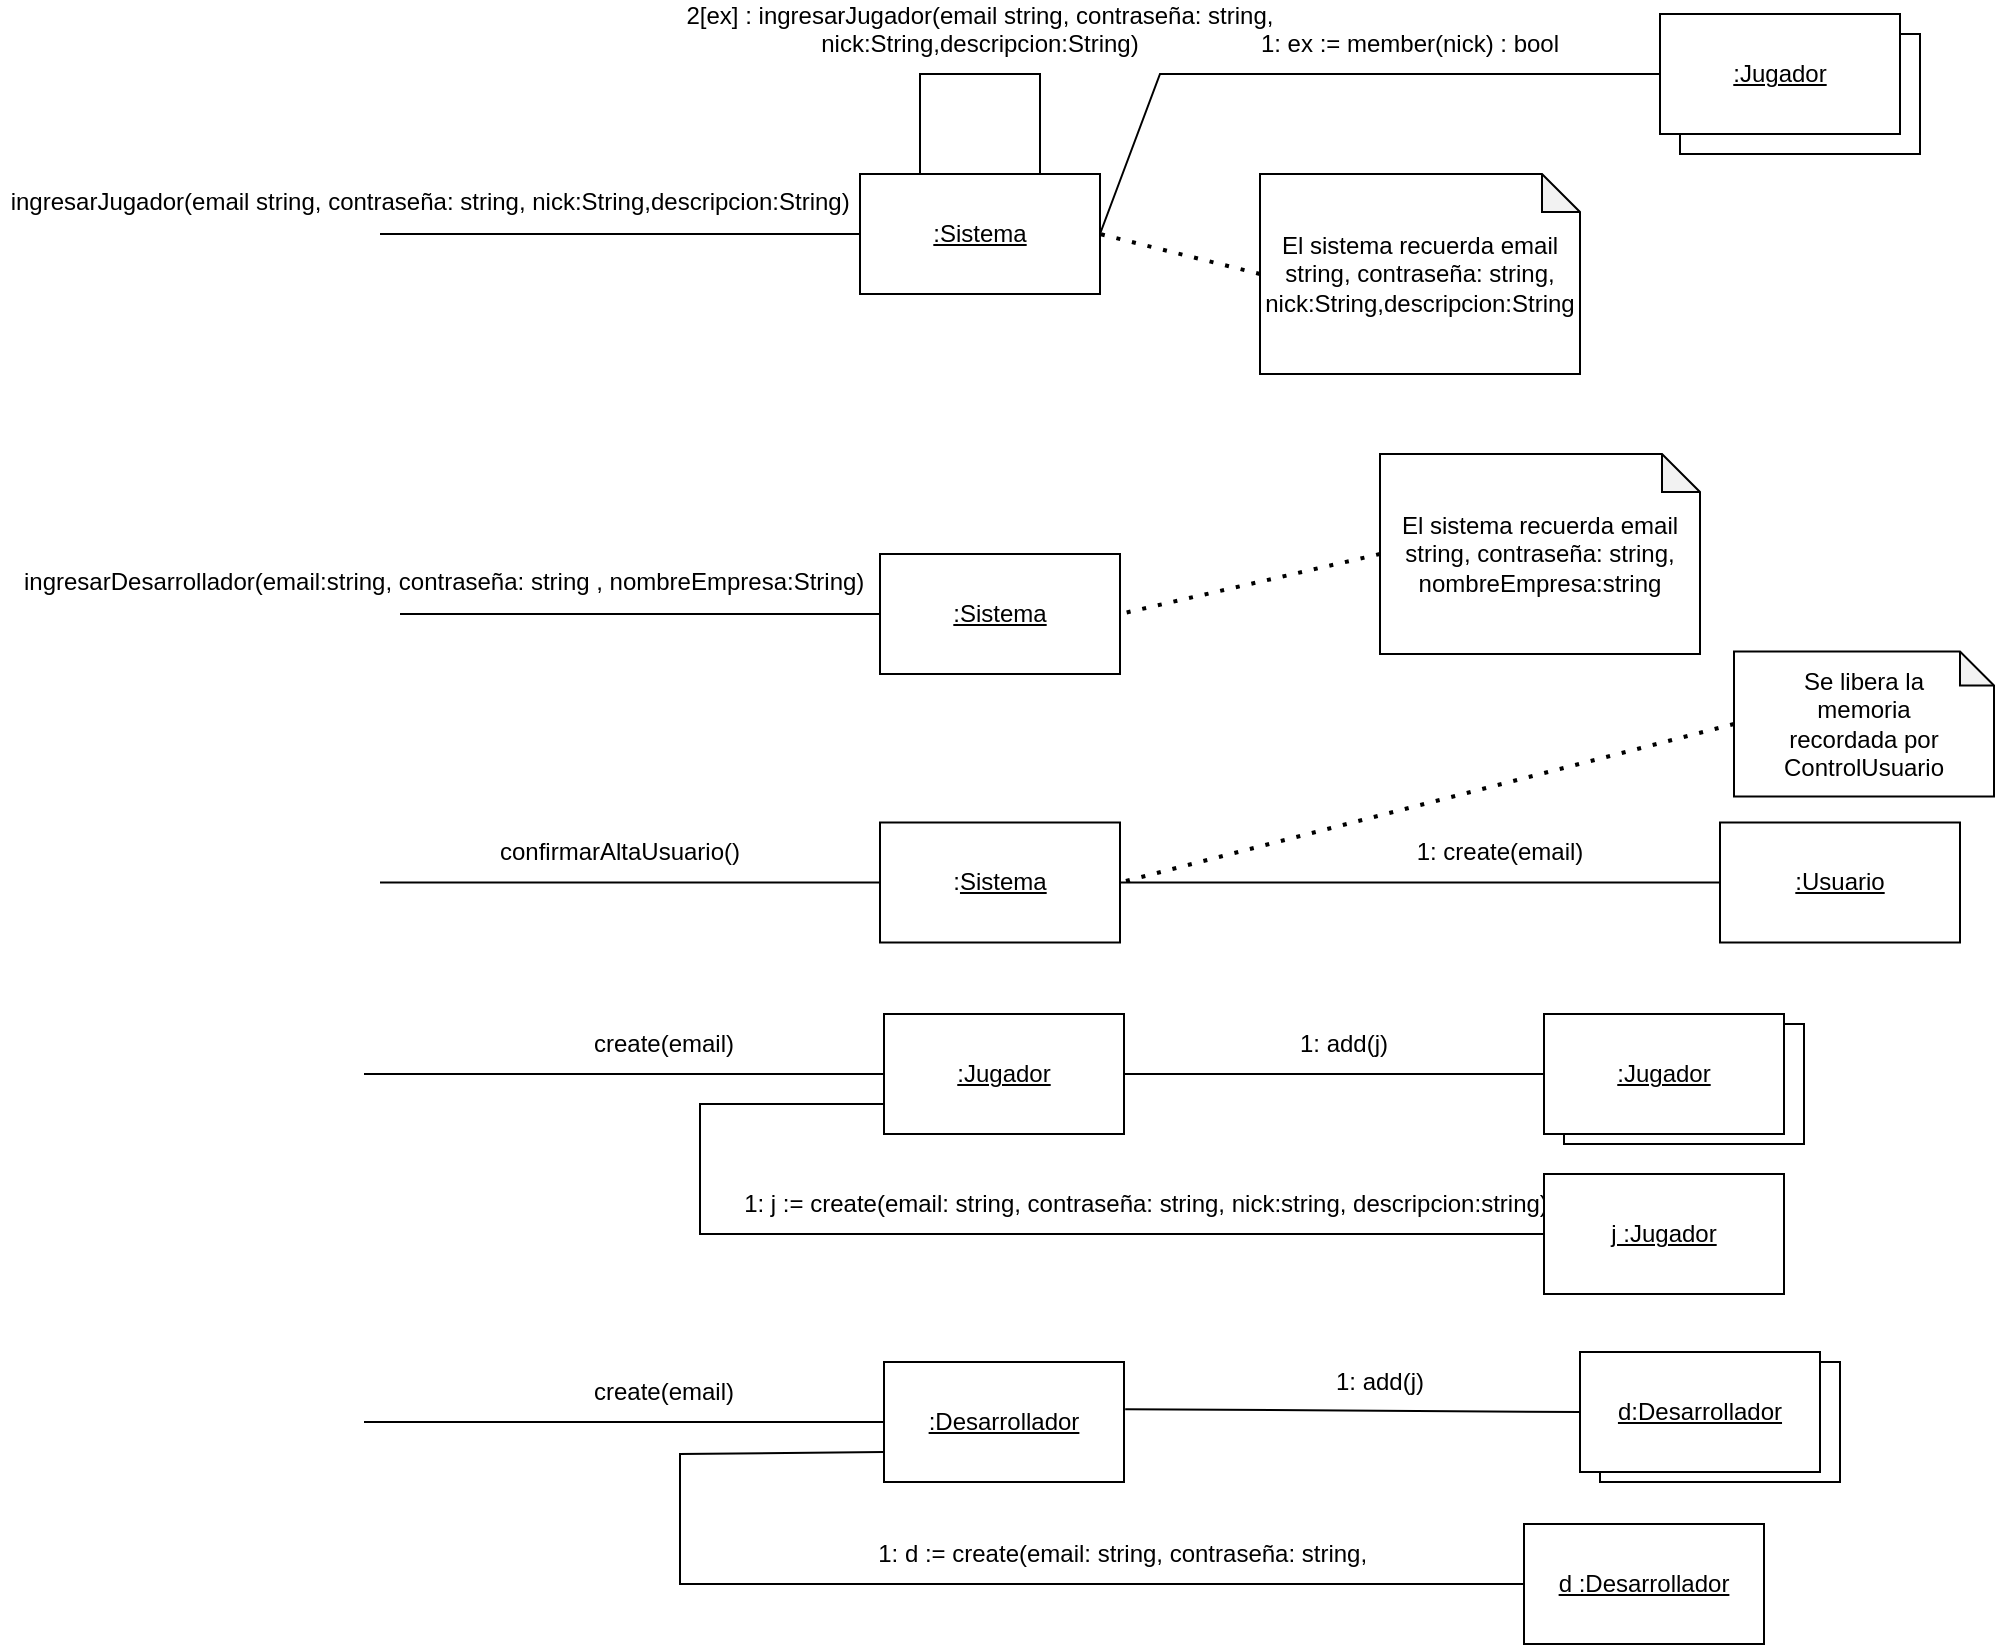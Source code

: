 <mxfile version="18.0.6" type="device"><diagram id="YKAVg9rmcfV_RmcnGZEN" name="Página-1"><mxGraphModel dx="2105" dy="649" grid="1" gridSize="10" guides="1" tooltips="1" connect="1" arrows="1" fold="1" page="1" pageScale="1" pageWidth="827" pageHeight="1169" math="0" shadow="0"><root><mxCell id="0"/><mxCell id="1" parent="0"/><mxCell id="14trF50bXuI_2LkwkROH-24" value="" style="rounded=0;whiteSpace=wrap;html=1;" parent="1" vertex="1"><mxGeometry x="260" y="300" width="120" height="60" as="geometry"/></mxCell><mxCell id="14trF50bXuI_2LkwkROH-25" value="&lt;u&gt;:Sistema&lt;/u&gt;" style="text;html=1;strokeColor=none;fillColor=none;align=center;verticalAlign=middle;whiteSpace=wrap;rounded=0;" parent="1" vertex="1"><mxGeometry x="290" y="315" width="60" height="30" as="geometry"/></mxCell><mxCell id="14trF50bXuI_2LkwkROH-26" value="" style="endArrow=none;html=1;rounded=0;entryX=0;entryY=0.5;entryDx=0;entryDy=0;" parent="1" target="14trF50bXuI_2LkwkROH-24" edge="1"><mxGeometry width="50" height="50" relative="1" as="geometry"><mxPoint x="20" y="330" as="sourcePoint"/><mxPoint x="590" y="200" as="targetPoint"/><Array as="points"><mxPoint x="60" y="330"/></Array></mxGeometry></mxCell><mxCell id="14trF50bXuI_2LkwkROH-30" value="&amp;nbsp;ingresarJugador(email string, contraseña: string, nick:String,descripcion:String)" style="text;whiteSpace=wrap;html=1;" parent="1" vertex="1"><mxGeometry x="-170" y="300" width="510" height="30" as="geometry"/></mxCell><mxCell id="14trF50bXuI_2LkwkROH-33" value="" style="rounded=0;whiteSpace=wrap;html=1;" parent="1" vertex="1"><mxGeometry x="670" y="230" width="120" height="60" as="geometry"/></mxCell><mxCell id="14trF50bXuI_2LkwkROH-34" value="" style="rounded=0;whiteSpace=wrap;html=1;" parent="1" vertex="1"><mxGeometry x="660" y="220" width="120" height="60" as="geometry"/></mxCell><mxCell id="14trF50bXuI_2LkwkROH-35" value="" style="endArrow=none;html=1;rounded=0;entryX=0;entryY=0.5;entryDx=0;entryDy=0;exitX=1;exitY=0.5;exitDx=0;exitDy=0;" parent="1" source="14trF50bXuI_2LkwkROH-24" edge="1"><mxGeometry width="50" height="50" relative="1" as="geometry"><mxPoint x="390" y="340" as="sourcePoint"/><mxPoint x="660" y="250" as="targetPoint"/><Array as="points"><mxPoint x="410" y="250"/></Array></mxGeometry></mxCell><mxCell id="14trF50bXuI_2LkwkROH-36" value="&lt;u&gt;:Jugador&lt;/u&gt;" style="text;html=1;strokeColor=none;fillColor=none;align=center;verticalAlign=middle;whiteSpace=wrap;rounded=0;" parent="1" vertex="1"><mxGeometry x="690" y="235" width="60" height="30" as="geometry"/></mxCell><mxCell id="14trF50bXuI_2LkwkROH-40" value="1: ex := member(nick) : bool" style="text;html=1;strokeColor=none;fillColor=none;align=center;verticalAlign=middle;whiteSpace=wrap;rounded=0;rotation=0;" parent="1" vertex="1"><mxGeometry x="440" y="220" width="190" height="30" as="geometry"/></mxCell><mxCell id="14trF50bXuI_2LkwkROH-56" value="" style="rounded=0;whiteSpace=wrap;html=1;" parent="1" vertex="1"><mxGeometry x="270" y="490" width="120" height="60" as="geometry"/></mxCell><mxCell id="14trF50bXuI_2LkwkROH-57" value="&lt;u&gt;:Sistema&lt;/u&gt;" style="text;html=1;strokeColor=none;fillColor=none;align=center;verticalAlign=middle;whiteSpace=wrap;rounded=0;" parent="1" vertex="1"><mxGeometry x="300" y="505" width="60" height="30" as="geometry"/></mxCell><mxCell id="14trF50bXuI_2LkwkROH-58" value="" style="endArrow=none;html=1;rounded=0;entryX=0;entryY=0.5;entryDx=0;entryDy=0;" parent="1" target="14trF50bXuI_2LkwkROH-56" edge="1"><mxGeometry width="50" height="50" relative="1" as="geometry"><mxPoint x="30" y="520" as="sourcePoint"/><mxPoint x="600" y="390" as="targetPoint"/><Array as="points"><mxPoint x="70" y="520"/></Array></mxGeometry></mxCell><mxCell id="14trF50bXuI_2LkwkROH-59" value="ingresarDesarrollador(email:string, contraseña: string , nombreEmpresa:String)" style="text;whiteSpace=wrap;html=1;" parent="1" vertex="1"><mxGeometry x="-160" y="490" width="540" height="30" as="geometry"/></mxCell><mxCell id="14trF50bXuI_2LkwkROH-82" value=":&lt;u&gt;Sistema&lt;/u&gt;" style="rounded=0;whiteSpace=wrap;html=1;" parent="1" vertex="1"><mxGeometry x="270" y="624.25" width="120" height="60" as="geometry"/></mxCell><mxCell id="14trF50bXuI_2LkwkROH-83" value="" style="endArrow=none;html=1;rounded=0;entryX=0;entryY=0.5;entryDx=0;entryDy=0;" parent="1" target="14trF50bXuI_2LkwkROH-82" edge="1"><mxGeometry width="50" height="50" relative="1" as="geometry"><mxPoint x="20" y="654.25" as="sourcePoint"/><mxPoint x="310" y="579.25" as="targetPoint"/></mxGeometry></mxCell><mxCell id="14trF50bXuI_2LkwkROH-84" value="confirmarAltaUsuario()" style="text;html=1;strokeColor=none;fillColor=none;align=center;verticalAlign=middle;whiteSpace=wrap;rounded=0;" parent="1" vertex="1"><mxGeometry x="110" y="624.25" width="60" height="30" as="geometry"/></mxCell><mxCell id="14trF50bXuI_2LkwkROH-85" value="" style="shape=note;whiteSpace=wrap;html=1;backgroundOutline=1;darkOpacity=0.05;size=17;" parent="1" vertex="1"><mxGeometry x="697" y="538.75" width="130" height="72.5" as="geometry"/></mxCell><mxCell id="14trF50bXuI_2LkwkROH-86" value="Se libera la memoria recordada por ControlUsuario" style="text;html=1;strokeColor=none;fillColor=none;align=center;verticalAlign=middle;whiteSpace=wrap;rounded=0;" parent="1" vertex="1"><mxGeometry x="732" y="560" width="60" height="30" as="geometry"/></mxCell><mxCell id="14trF50bXuI_2LkwkROH-87" value="" style="endArrow=none;dashed=1;html=1;dashPattern=1 3;strokeWidth=2;rounded=0;exitX=0;exitY=0.5;exitDx=0;exitDy=0;exitPerimeter=0;entryX=1;entryY=0.5;entryDx=0;entryDy=0;" parent="1" source="14trF50bXuI_2LkwkROH-85" target="14trF50bXuI_2LkwkROH-82" edge="1"><mxGeometry width="50" height="50" relative="1" as="geometry"><mxPoint x="880" y="868.75" as="sourcePoint"/><mxPoint x="510" y="601.25" as="targetPoint"/></mxGeometry></mxCell><mxCell id="14trF50bXuI_2LkwkROH-93" value="&lt;u&gt;:Usuario&lt;/u&gt;" style="rounded=0;whiteSpace=wrap;html=1;" parent="1" vertex="1"><mxGeometry x="690" y="624.25" width="120" height="60" as="geometry"/></mxCell><mxCell id="14trF50bXuI_2LkwkROH-94" value="" style="endArrow=none;html=1;rounded=0;entryX=0;entryY=0.5;entryDx=0;entryDy=0;exitX=1;exitY=0.5;exitDx=0;exitDy=0;" parent="1" source="14trF50bXuI_2LkwkROH-82" target="14trF50bXuI_2LkwkROH-93" edge="1"><mxGeometry width="50" height="50" relative="1" as="geometry"><mxPoint x="430" y="559" as="sourcePoint"/><mxPoint x="730" y="579.25" as="targetPoint"/></mxGeometry></mxCell><mxCell id="14trF50bXuI_2LkwkROH-95" value="1: create(email)" style="text;html=1;strokeColor=none;fillColor=none;align=center;verticalAlign=middle;whiteSpace=wrap;rounded=0;" parent="1" vertex="1"><mxGeometry x="530" y="624.25" width="100" height="30" as="geometry"/></mxCell><mxCell id="14trF50bXuI_2LkwkROH-110" value="&lt;u&gt;:Jugador&lt;/u&gt;" style="rounded=0;whiteSpace=wrap;html=1;" parent="1" vertex="1"><mxGeometry x="272" y="720" width="120" height="60" as="geometry"/></mxCell><mxCell id="14trF50bXuI_2LkwkROH-111" value="" style="endArrow=none;html=1;rounded=0;entryX=0;entryY=0.5;entryDx=0;entryDy=0;exitX=1;exitY=0.5;exitDx=0;exitDy=0;" parent="1" target="14trF50bXuI_2LkwkROH-110" edge="1"><mxGeometry width="50" height="50" relative="1" as="geometry"><mxPoint x="12" y="750" as="sourcePoint"/><mxPoint x="312" y="675" as="targetPoint"/></mxGeometry></mxCell><mxCell id="14trF50bXuI_2LkwkROH-112" value="create(email)" style="text;html=1;strokeColor=none;fillColor=none;align=center;verticalAlign=middle;whiteSpace=wrap;rounded=0;" parent="1" vertex="1"><mxGeometry x="112" y="720" width="100" height="30" as="geometry"/></mxCell><mxCell id="14trF50bXuI_2LkwkROH-113" value="" style="rounded=0;whiteSpace=wrap;html=1;" parent="1" vertex="1"><mxGeometry x="612" y="725" width="120" height="60" as="geometry"/></mxCell><mxCell id="14trF50bXuI_2LkwkROH-114" value="" style="endArrow=none;html=1;rounded=0;entryX=0;entryY=0.5;entryDx=0;entryDy=0;exitX=0;exitY=0.75;exitDx=0;exitDy=0;" parent="1" source="14trF50bXuI_2LkwkROH-110" target="14trF50bXuI_2LkwkROH-145" edge="1"><mxGeometry width="50" height="50" relative="1" as="geometry"><mxPoint x="180" y="770" as="sourcePoint"/><mxPoint x="592" y="830" as="targetPoint"/><Array as="points"><mxPoint x="180" y="765"/><mxPoint x="180" y="830"/></Array></mxGeometry></mxCell><mxCell id="14trF50bXuI_2LkwkROH-115" value="1: j := create(email: string, contraseña: string, nick:string, descripcion:string)" style="text;html=1;strokeColor=none;fillColor=none;align=center;verticalAlign=middle;whiteSpace=wrap;rounded=0;" parent="1" vertex="1"><mxGeometry x="194" y="800" width="418" height="30" as="geometry"/></mxCell><mxCell id="14trF50bXuI_2LkwkROH-116" value="&lt;u&gt;:Jugador&lt;/u&gt;" style="rounded=0;whiteSpace=wrap;html=1;" parent="1" vertex="1"><mxGeometry x="602" y="720" width="120" height="60" as="geometry"/></mxCell><mxCell id="14trF50bXuI_2LkwkROH-120" value="" style="endArrow=none;html=1;rounded=0;exitX=1;exitY=0.5;exitDx=0;exitDy=0;entryX=0;entryY=0.5;entryDx=0;entryDy=0;" parent="1" source="14trF50bXuI_2LkwkROH-110" target="14trF50bXuI_2LkwkROH-116" edge="1"><mxGeometry width="50" height="50" relative="1" as="geometry"><mxPoint x="372" y="720" as="sourcePoint"/><mxPoint x="422" y="670" as="targetPoint"/></mxGeometry></mxCell><mxCell id="14trF50bXuI_2LkwkROH-121" value="1: add(j)" style="text;html=1;strokeColor=none;fillColor=none;align=center;verticalAlign=middle;whiteSpace=wrap;rounded=0;" parent="1" vertex="1"><mxGeometry x="452" y="720" width="100" height="30" as="geometry"/></mxCell><mxCell id="14trF50bXuI_2LkwkROH-122" value="&lt;u&gt;:Desarrollador&lt;/u&gt;" style="rounded=0;whiteSpace=wrap;html=1;" parent="1" vertex="1"><mxGeometry x="272" y="894" width="120" height="60" as="geometry"/></mxCell><mxCell id="14trF50bXuI_2LkwkROH-123" value="" style="endArrow=none;html=1;rounded=0;entryX=0;entryY=0.5;entryDx=0;entryDy=0;exitX=1;exitY=0.5;exitDx=0;exitDy=0;" parent="1" target="14trF50bXuI_2LkwkROH-122" edge="1"><mxGeometry width="50" height="50" relative="1" as="geometry"><mxPoint x="12" y="924" as="sourcePoint"/><mxPoint x="312" y="849" as="targetPoint"/></mxGeometry></mxCell><mxCell id="14trF50bXuI_2LkwkROH-124" value="create(email)" style="text;html=1;strokeColor=none;fillColor=none;align=center;verticalAlign=middle;whiteSpace=wrap;rounded=0;" parent="1" vertex="1"><mxGeometry x="112" y="894" width="100" height="30" as="geometry"/></mxCell><mxCell id="14trF50bXuI_2LkwkROH-145" value="&lt;u&gt;j :Jugador&lt;/u&gt;" style="rounded=0;whiteSpace=wrap;html=1;" parent="1" vertex="1"><mxGeometry x="602" y="800" width="120" height="60" as="geometry"/></mxCell><mxCell id="C1sDhdYpRaGLR7scAQZG-1" value="" style="endArrow=none;html=1;rounded=0;entryX=0.75;entryY=0;entryDx=0;entryDy=0;exitX=0.25;exitY=0;exitDx=0;exitDy=0;" edge="1" parent="1" source="14trF50bXuI_2LkwkROH-24" target="14trF50bXuI_2LkwkROH-24"><mxGeometry width="50" height="50" relative="1" as="geometry"><mxPoint x="310" y="290" as="sourcePoint"/><mxPoint x="380" y="390" as="targetPoint"/><Array as="points"><mxPoint x="290" y="250"/><mxPoint x="350" y="250"/></Array></mxGeometry></mxCell><mxCell id="C1sDhdYpRaGLR7scAQZG-2" value="2[ex] :&amp;nbsp;&lt;span style=&quot;text-align: left;&quot;&gt;ingresarJugador(email string, contraseña: string, nick:String,descripcion:String)&lt;/span&gt;&lt;br&gt;&amp;nbsp; &amp;nbsp;" style="text;html=1;strokeColor=none;fillColor=none;align=center;verticalAlign=middle;whiteSpace=wrap;rounded=0;" vertex="1" parent="1"><mxGeometry x="170" y="220" width="300" height="30" as="geometry"/></mxCell><mxCell id="C1sDhdYpRaGLR7scAQZG-3" value="" style="endArrow=none;dashed=1;html=1;dashPattern=1 3;strokeWidth=2;rounded=0;entryX=1;entryY=0.5;entryDx=0;entryDy=0;exitX=0;exitY=0.5;exitDx=0;exitDy=0;exitPerimeter=0;" edge="1" parent="1" source="C1sDhdYpRaGLR7scAQZG-4" target="14trF50bXuI_2LkwkROH-24"><mxGeometry width="50" height="50" relative="1" as="geometry"><mxPoint x="430" y="360" as="sourcePoint"/><mxPoint x="380" y="380" as="targetPoint"/></mxGeometry></mxCell><mxCell id="C1sDhdYpRaGLR7scAQZG-4" value="El sistema recuerda&amp;nbsp;&lt;span style=&quot;color: rgba(0, 0, 0, 0); font-family: monospace; font-size: 0px; text-align: start;&quot;&gt;%3CmxGraphModel%3E%3Croot%3E%3CmxCell%20id%3D%220%22%2F%3E%3CmxCell%20id%3D%221%22%20parent%3D%220%22%2F%3E%3CmxCell%20id%3D%222%22%20value%3D%222%5B!ex%5D%20%3A%20j%20%3A%20%3D%20create(email%3AString%2Ccontrasenia%3AString%2C%20%26lt%3Bbr%26gt%3Bnick%3AString%2C%20descripcion%3AString)%26amp%3Bnbsp%3B%20%26amp%3Bnbsp%3B%20%26amp%3Bnbsp%3B%22%20style%3D%22text%3Bhtml%3D1%3BstrokeColor%3Dnone%3BfillColor%3Dnone%3Balign%3Dcenter%3BverticalAlign%3Dmiddle%3BwhiteSpace%3Dwrap%3Brounded%3D0%3B%22%20vertex%3D%221%22%20parent%3D%221%22%3E%3CmxGeometry%20x%3D%22380%22%20y%3D%22315%22%20width%3D%22300%22%20height%3D%2230%22%20as%3D%22geometry%22%2F%3E%3C%2FmxCell%3E%3C%2Froot%3E%3C%2FmxGraphModel%3E&lt;/span&gt;&lt;span style=&quot;text-align: left;&quot;&gt;email string, contraseña: string, nick:String,descripcion:String&lt;/span&gt;" style="shape=note;whiteSpace=wrap;html=1;backgroundOutline=1;darkOpacity=0.05;size=19;" vertex="1" parent="1"><mxGeometry x="460" y="300" width="160" height="100" as="geometry"/></mxCell><mxCell id="C1sDhdYpRaGLR7scAQZG-5" value="" style="endArrow=none;dashed=1;html=1;dashPattern=1 3;strokeWidth=2;rounded=0;entryX=1;entryY=0.5;entryDx=0;entryDy=0;exitX=0;exitY=0.5;exitDx=0;exitDy=0;exitPerimeter=0;" edge="1" parent="1" source="C1sDhdYpRaGLR7scAQZG-6" target="14trF50bXuI_2LkwkROH-56"><mxGeometry width="50" height="50" relative="1" as="geometry"><mxPoint x="500" y="505" as="sourcePoint"/><mxPoint x="450" y="475" as="targetPoint"/></mxGeometry></mxCell><mxCell id="C1sDhdYpRaGLR7scAQZG-6" value="El sistema recuerda&amp;nbsp;&lt;span style=&quot;color: rgba(0, 0, 0, 0); font-family: monospace; font-size: 0px; text-align: start;&quot;&gt;%3CmxGraphModel%3E%3Croot%3E%3CmxCell%20id%3D%220%22%2F%3E%3CmxCell%20id%3D%221%22%20parent%3D%220%22%2F%3E%3CmxCell%20id%3D%222%22%20value%3D%222%5B!ex%5D%20%3A%20j%20%3A%20%3D%20create(email%3AString%2Ccontrasenia%3AString%2C%20%26lt%3Bbr%26gt%3Bnick%3AString%2C%20descripcion%3AString)%26amp%3Bnbsp%3B%20%26amp%3Bnbsp%3B%20%26amp%3Bnbsp%3B%22%20style%3D%22text%3Bhtml%3D1%3BstrokeColor%3Dnone%3BfillColor%3Dnone%3Balign%3Dcenter%3BverticalAlign%3Dmiddle%3BwhiteSpace%3Dwrap%3Brounded%3D0%3B%22%20vertex%3D%221%22%20parent%3D%221%22%3E%3CmxGeometry%20x%3D%22380%22%20y%3D%22315%22%20width%3D%22300%22%20height%3D%2230%22%20as%3D%22geometry%22%2F%3E%3C%2FmxCell%3E%3C%2Froot%3E%3C%2FmxGraphModel%3E&lt;/span&gt;&lt;span style=&quot;text-align: left;&quot;&gt;email string, contraseña: string, nombreEmpresa:string&lt;/span&gt;" style="shape=note;whiteSpace=wrap;html=1;backgroundOutline=1;darkOpacity=0.05;size=19;" vertex="1" parent="1"><mxGeometry x="520" y="440" width="160" height="100" as="geometry"/></mxCell><mxCell id="C1sDhdYpRaGLR7scAQZG-9" value="" style="endArrow=none;html=1;rounded=0;entryX=0;entryY=0.5;entryDx=0;entryDy=0;exitX=0;exitY=0.75;exitDx=0;exitDy=0;" edge="1" parent="1" target="C1sDhdYpRaGLR7scAQZG-11" source="14trF50bXuI_2LkwkROH-122"><mxGeometry width="50" height="50" relative="1" as="geometry"><mxPoint x="262" y="940" as="sourcePoint"/><mxPoint x="582" y="1005" as="targetPoint"/><Array as="points"><mxPoint x="170" y="940"/><mxPoint x="170" y="1005"/></Array></mxGeometry></mxCell><mxCell id="C1sDhdYpRaGLR7scAQZG-10" value="1: d := create(email: string, contraseña: string,&amp;nbsp;" style="text;html=1;strokeColor=none;fillColor=none;align=center;verticalAlign=middle;whiteSpace=wrap;rounded=0;" vertex="1" parent="1"><mxGeometry x="184" y="975" width="418" height="30" as="geometry"/></mxCell><mxCell id="C1sDhdYpRaGLR7scAQZG-11" value="&lt;u&gt;d :Desarrollador&lt;/u&gt;" style="rounded=0;whiteSpace=wrap;html=1;" vertex="1" parent="1"><mxGeometry x="592" y="975" width="120" height="60" as="geometry"/></mxCell><mxCell id="C1sDhdYpRaGLR7scAQZG-12" value="" style="rounded=0;whiteSpace=wrap;html=1;" vertex="1" parent="1"><mxGeometry x="630" y="894" width="120" height="60" as="geometry"/></mxCell><mxCell id="C1sDhdYpRaGLR7scAQZG-13" value="&lt;u&gt;d:Desarrollador&lt;/u&gt;" style="rounded=0;whiteSpace=wrap;html=1;" vertex="1" parent="1"><mxGeometry x="620" y="889" width="120" height="60" as="geometry"/></mxCell><mxCell id="C1sDhdYpRaGLR7scAQZG-14" value="" style="endArrow=none;html=1;rounded=0;exitX=1.005;exitY=0.393;exitDx=0;exitDy=0;entryX=0;entryY=0.5;entryDx=0;entryDy=0;exitPerimeter=0;" edge="1" parent="1" target="C1sDhdYpRaGLR7scAQZG-13" source="14trF50bXuI_2LkwkROH-122"><mxGeometry width="50" height="50" relative="1" as="geometry"><mxPoint x="410" y="919" as="sourcePoint"/><mxPoint x="440" y="839" as="targetPoint"/></mxGeometry></mxCell><mxCell id="C1sDhdYpRaGLR7scAQZG-15" value="1: add(j)" style="text;html=1;strokeColor=none;fillColor=none;align=center;verticalAlign=middle;whiteSpace=wrap;rounded=0;" vertex="1" parent="1"><mxGeometry x="470" y="889" width="100" height="30" as="geometry"/></mxCell></root></mxGraphModel></diagram></mxfile>